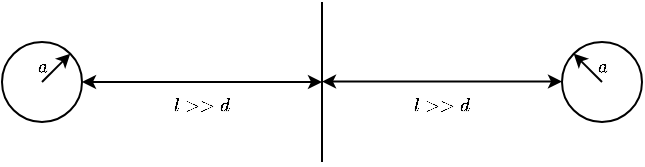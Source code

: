 <mxfile version="18.0.2" type="device"><diagram id="HEOX1pOZGhR5hOfr1L-b" name="Page-1"><mxGraphModel dx="444" dy="336" grid="1" gridSize="10" guides="1" tooltips="1" connect="1" arrows="1" fold="1" page="1" pageScale="1" pageWidth="827" pageHeight="1169" math="1" shadow="0"><root><mxCell id="0"/><mxCell id="1" parent="0"/><mxCell id="6AKejtnX4HXYDiKNno-S-1" value="" style="ellipse;whiteSpace=wrap;html=1;aspect=fixed;fillColor=none;" parent="1" vertex="1"><mxGeometry x="40" y="80" width="40" height="40" as="geometry"/></mxCell><mxCell id="6AKejtnX4HXYDiKNno-S-3" value="" style="endArrow=classic;html=1;rounded=0;entryX=1;entryY=0;entryDx=0;entryDy=0;endSize=4;startSize=4;" parent="1" target="6AKejtnX4HXYDiKNno-S-1" edge="1"><mxGeometry width="50" height="50" relative="1" as="geometry"><mxPoint x="60" y="100" as="sourcePoint"/><mxPoint x="80" y="90" as="targetPoint"/></mxGeometry></mxCell><mxCell id="6AKejtnX4HXYDiKNno-S-4" value="$$a$$" style="text;html=1;strokeColor=none;fillColor=none;align=center;verticalAlign=middle;whiteSpace=wrap;rounded=0;fontSize=8;" parent="1" vertex="1"><mxGeometry x="56" y="87" width="10" height="10" as="geometry"/></mxCell><mxCell id="G8cOoDCZcDc2hqX2ri8Z-1" value="" style="endArrow=none;html=1;rounded=0;" edge="1" parent="1"><mxGeometry width="50" height="50" relative="1" as="geometry"><mxPoint x="200" y="60" as="sourcePoint"/><mxPoint x="200" y="140" as="targetPoint"/></mxGeometry></mxCell><mxCell id="G8cOoDCZcDc2hqX2ri8Z-6" value="" style="ellipse;whiteSpace=wrap;html=1;aspect=fixed;fillColor=none;" vertex="1" parent="1"><mxGeometry x="320" y="80" width="40" height="40" as="geometry"/></mxCell><mxCell id="G8cOoDCZcDc2hqX2ri8Z-7" value="" style="endArrow=classic;html=1;rounded=0;entryX=0;entryY=0;entryDx=0;entryDy=0;endSize=4;startSize=4;" edge="1" parent="1" target="G8cOoDCZcDc2hqX2ri8Z-6"><mxGeometry width="50" height="50" relative="1" as="geometry"><mxPoint x="340" y="100" as="sourcePoint"/><mxPoint x="360" y="90" as="targetPoint"/></mxGeometry></mxCell><mxCell id="G8cOoDCZcDc2hqX2ri8Z-8" value="$$a$$" style="text;html=1;strokeColor=none;fillColor=none;align=center;verticalAlign=middle;whiteSpace=wrap;rounded=0;fontSize=8;" vertex="1" parent="1"><mxGeometry x="336" y="87" width="10" height="10" as="geometry"/></mxCell><mxCell id="G8cOoDCZcDc2hqX2ri8Z-10" value="" style="endArrow=classic;startArrow=classic;html=1;rounded=0;fontSize=8;exitX=1;exitY=0.5;exitDx=0;exitDy=0;endSize=4;startSize=4;" edge="1" parent="1" source="6AKejtnX4HXYDiKNno-S-1"><mxGeometry width="50" height="50" relative="1" as="geometry"><mxPoint x="110" y="180" as="sourcePoint"/><mxPoint x="200" y="100" as="targetPoint"/></mxGeometry></mxCell><mxCell id="G8cOoDCZcDc2hqX2ri8Z-11" value="" style="endArrow=classic;startArrow=classic;html=1;rounded=0;fontSize=8;exitX=1;exitY=0.5;exitDx=0;exitDy=0;endSize=4;startSize=4;" edge="1" parent="1"><mxGeometry width="50" height="50" relative="1" as="geometry"><mxPoint x="200" y="99.76" as="sourcePoint"/><mxPoint x="320" y="99.76" as="targetPoint"/></mxGeometry></mxCell><mxCell id="G8cOoDCZcDc2hqX2ri8Z-12" value="$$l&amp;gt;&amp;gt;d$$" style="text;html=1;strokeColor=none;fillColor=none;align=center;verticalAlign=middle;whiteSpace=wrap;rounded=0;fontSize=8;" vertex="1" parent="1"><mxGeometry x="120" y="101.5" width="40" height="20" as="geometry"/></mxCell><mxCell id="G8cOoDCZcDc2hqX2ri8Z-14" value="$$l&amp;gt;&amp;gt;d$$" style="text;html=1;strokeColor=none;fillColor=none;align=center;verticalAlign=middle;whiteSpace=wrap;rounded=0;fontSize=8;" vertex="1" parent="1"><mxGeometry x="240" y="103" width="40" height="17" as="geometry"/></mxCell></root></mxGraphModel></diagram></mxfile>